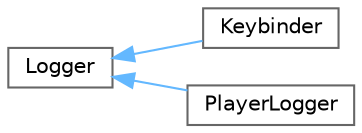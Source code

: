 digraph "Gráfico de Hierarquia de Classes"
{
 // LATEX_PDF_SIZE
  bgcolor="transparent";
  edge [fontname=Helvetica,fontsize=10,labelfontname=Helvetica,labelfontsize=10];
  node [fontname=Helvetica,fontsize=10,shape=box,height=0.2,width=0.4];
  rankdir="LR";
  Node0 [id="Node000000",label="Logger",height=0.2,width=0.4,color="grey40", fillcolor="white", style="filled",URL="$classLogger.html",tooltip=" "];
  Node0 -> Node1 [id="edge32_Node000000_Node000001",dir="back",color="steelblue1",style="solid",tooltip=" "];
  Node1 [id="Node000001",label="Keybinder",height=0.2,width=0.4,color="grey40", fillcolor="white", style="filled",URL="$classKeybinder.html",tooltip=" "];
  Node0 -> Node2 [id="edge33_Node000000_Node000002",dir="back",color="steelblue1",style="solid",tooltip=" "];
  Node2 [id="Node000002",label="PlayerLogger",height=0.2,width=0.4,color="grey40", fillcolor="white", style="filled",URL="$classPlayerLogger.html",tooltip=" "];
}
